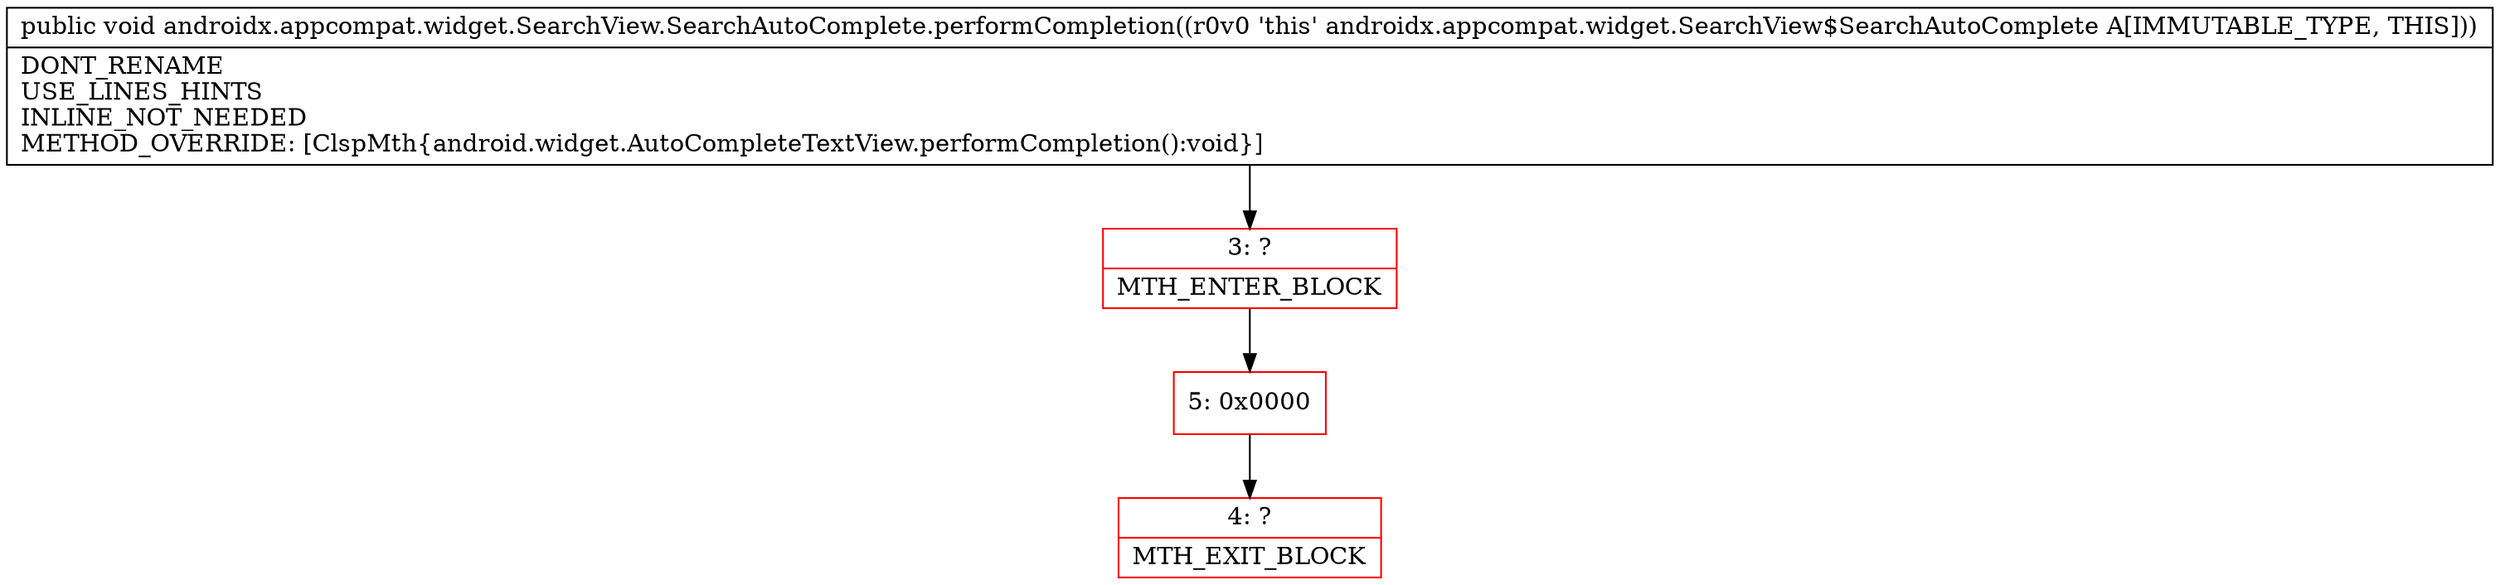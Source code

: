 digraph "CFG forandroidx.appcompat.widget.SearchView.SearchAutoComplete.performCompletion()V" {
subgraph cluster_Region_1802662629 {
label = "R(0)";
node [shape=record,color=blue];
}
Node_3 [shape=record,color=red,label="{3\:\ ?|MTH_ENTER_BLOCK\l}"];
Node_5 [shape=record,color=red,label="{5\:\ 0x0000}"];
Node_4 [shape=record,color=red,label="{4\:\ ?|MTH_EXIT_BLOCK\l}"];
MethodNode[shape=record,label="{public void androidx.appcompat.widget.SearchView.SearchAutoComplete.performCompletion((r0v0 'this' androidx.appcompat.widget.SearchView$SearchAutoComplete A[IMMUTABLE_TYPE, THIS]))  | DONT_RENAME\lUSE_LINES_HINTS\lINLINE_NOT_NEEDED\lMETHOD_OVERRIDE: [ClspMth\{android.widget.AutoCompleteTextView.performCompletion():void\}]\l}"];
MethodNode -> Node_3;Node_3 -> Node_5;
Node_5 -> Node_4;
}

